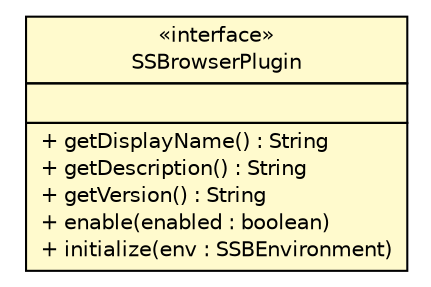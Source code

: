 #!/usr/local/bin/dot
#
# Class diagram 
# Generated by UMLGraph version R5_6 (http://www.umlgraph.org/)
#

digraph G {
	edge [fontname="Helvetica",fontsize=10,labelfontname="Helvetica",labelfontsize=10];
	node [fontname="Helvetica",fontsize=10,shape=plaintext];
	nodesep=0.25;
	ranksep=0.5;
	// sorcer.ssb.browser.api.SSBrowserPlugin
	c278730 [label=<<table title="sorcer.ssb.browser.api.SSBrowserPlugin" border="0" cellborder="1" cellspacing="0" cellpadding="2" port="p" bgcolor="lemonChiffon" href="./SSBrowserPlugin.html">
		<tr><td><table border="0" cellspacing="0" cellpadding="1">
<tr><td align="center" balign="center"> &#171;interface&#187; </td></tr>
<tr><td align="center" balign="center"> SSBrowserPlugin </td></tr>
		</table></td></tr>
		<tr><td><table border="0" cellspacing="0" cellpadding="1">
<tr><td align="left" balign="left">  </td></tr>
		</table></td></tr>
		<tr><td><table border="0" cellspacing="0" cellpadding="1">
<tr><td align="left" balign="left"> + getDisplayName() : String </td></tr>
<tr><td align="left" balign="left"> + getDescription() : String </td></tr>
<tr><td align="left" balign="left"> + getVersion() : String </td></tr>
<tr><td align="left" balign="left"> + enable(enabled : boolean) </td></tr>
<tr><td align="left" balign="left"> + initialize(env : SSBEnvironment) </td></tr>
		</table></td></tr>
		</table>>, URL="./SSBrowserPlugin.html", fontname="Helvetica", fontcolor="black", fontsize=10.0];
}

